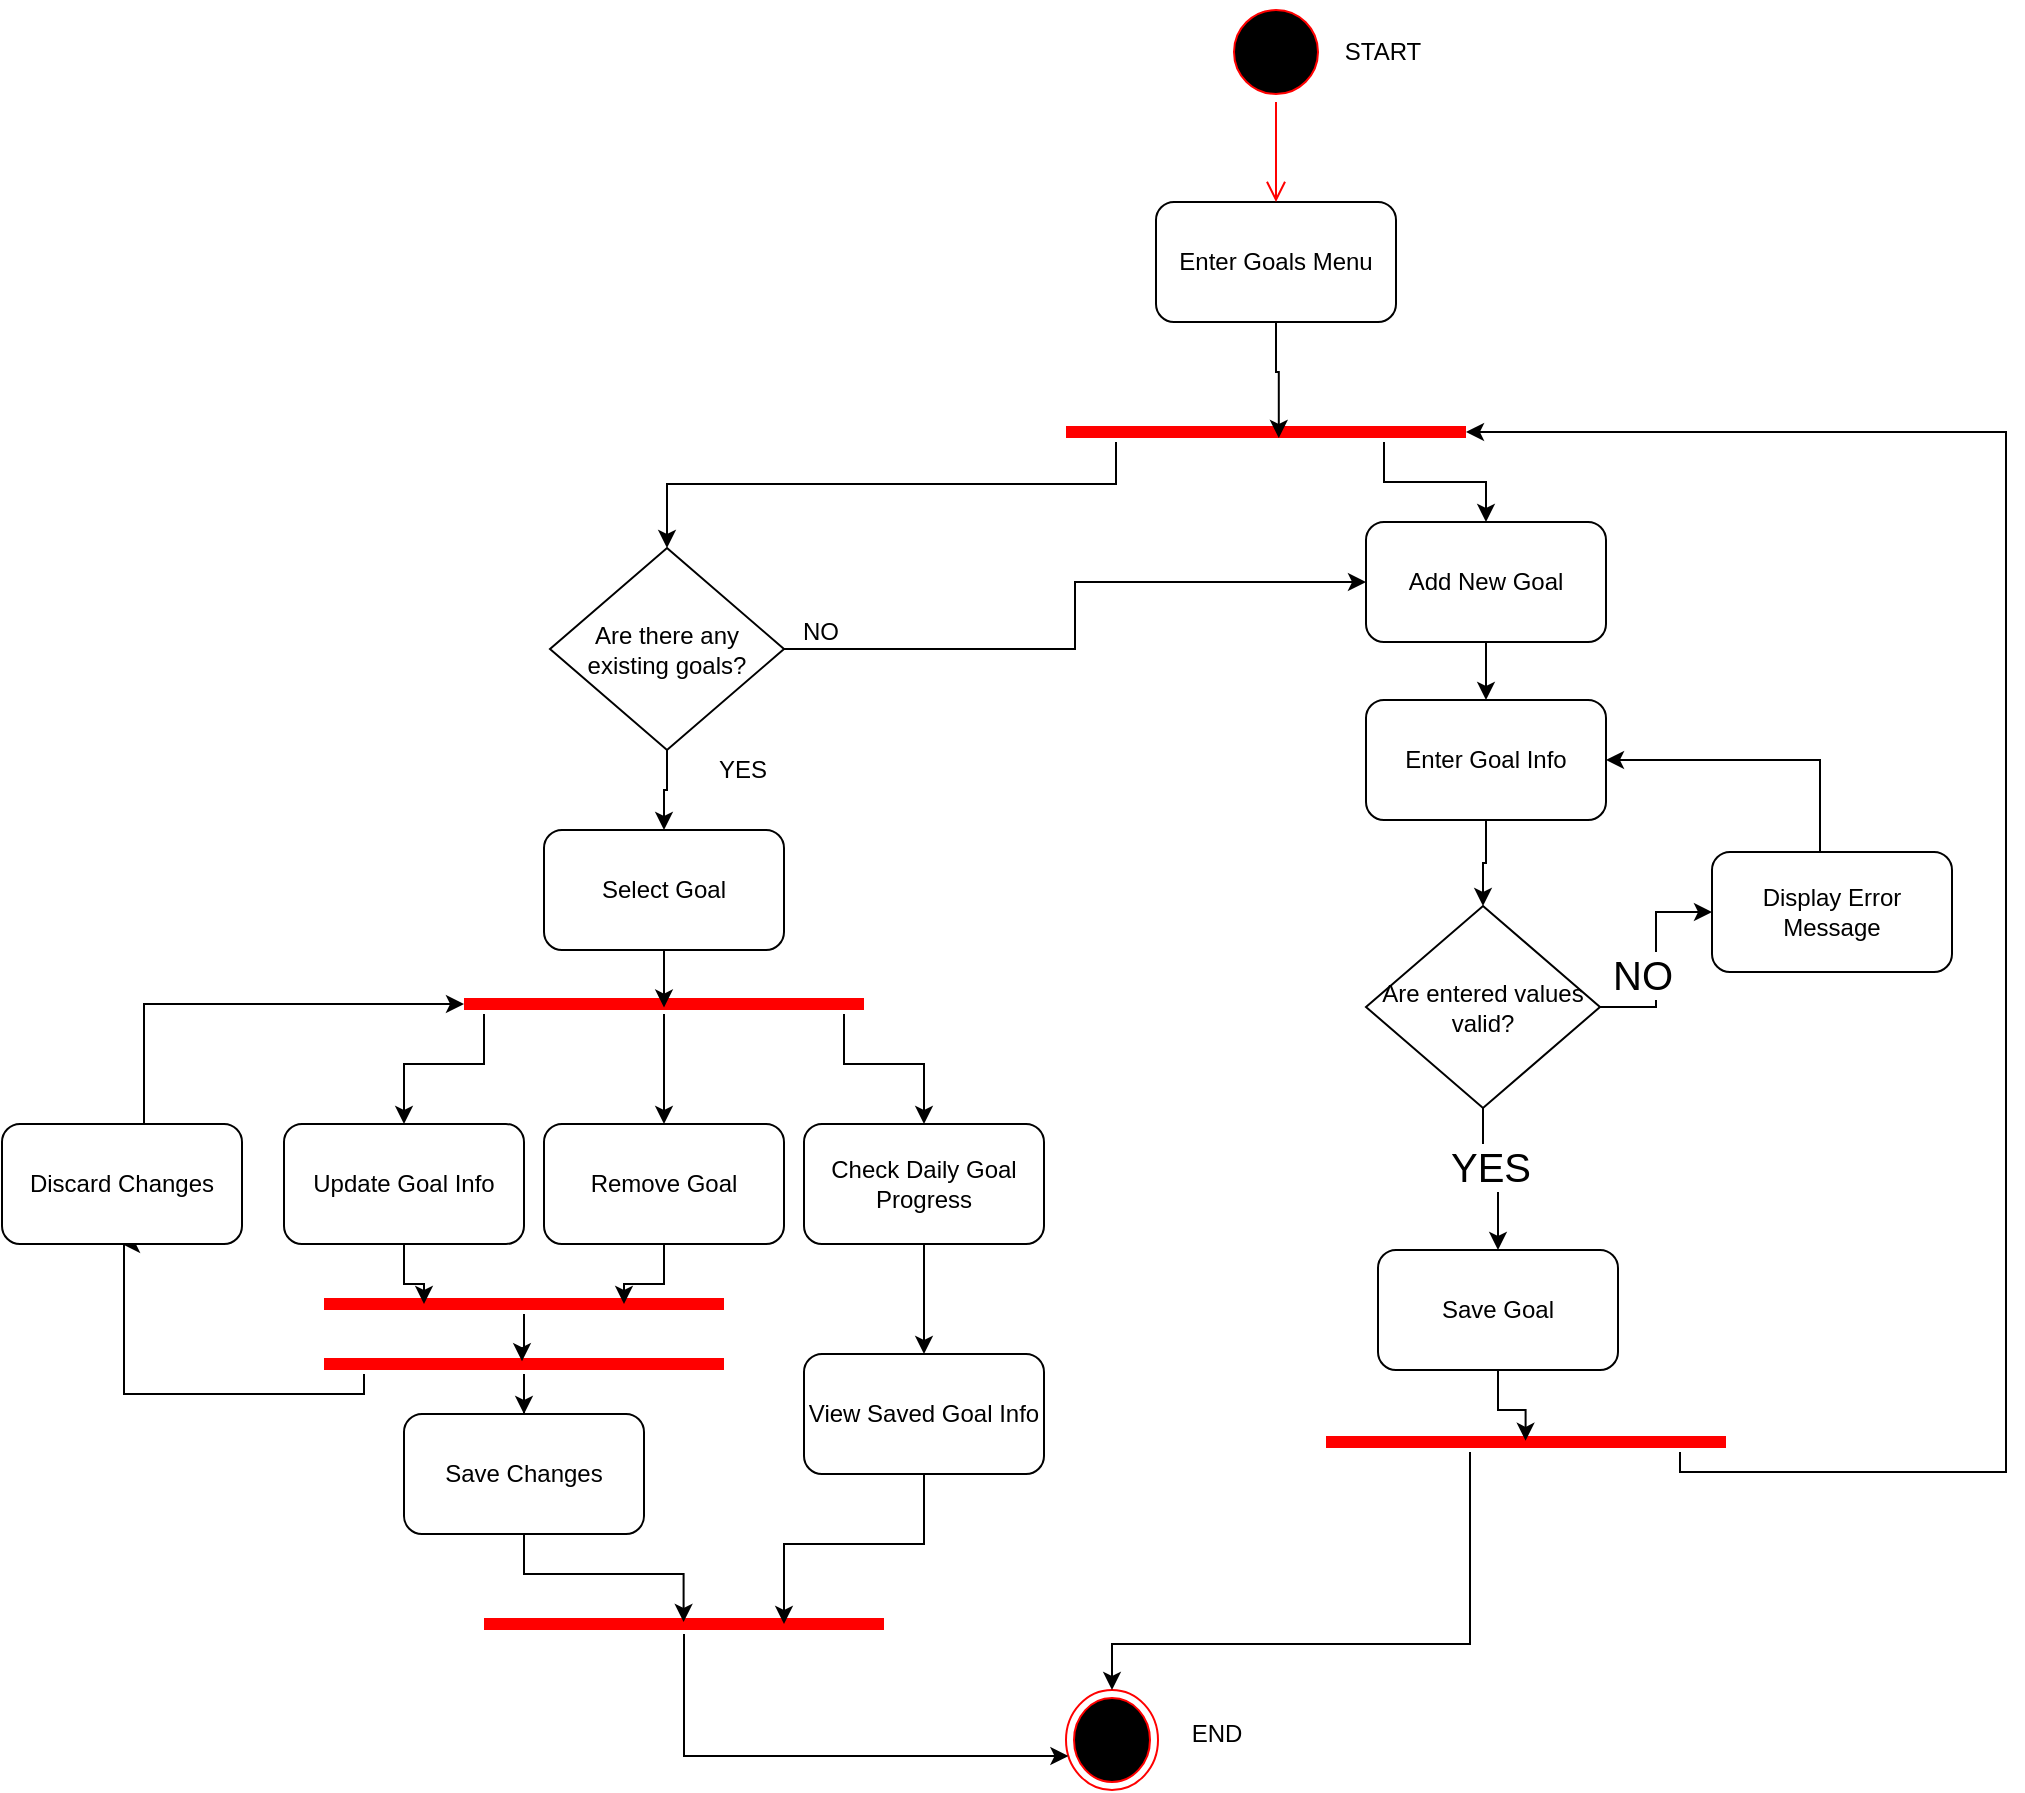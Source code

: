<mxfile version="26.2.13">
  <diagram name="Sayfa -1" id="wUjpfYoonvVazD4d8g3F">
    <mxGraphModel grid="0" page="0" gridSize="10" guides="1" tooltips="1" connect="1" arrows="1" fold="1" pageScale="1" pageWidth="827" pageHeight="1169" math="0" shadow="0">
      <root>
        <mxCell id="0" />
        <mxCell id="1" parent="0" />
        <mxCell id="hWya1y5Bkg-3yctMUgoX-46" value="Enter Goals Menu" style="rounded=1;whiteSpace=wrap;html=1;" vertex="1" parent="1">
          <mxGeometry x="355" y="150" width="120" height="60" as="geometry" />
        </mxCell>
        <mxCell id="hWya1y5Bkg-3yctMUgoX-48" style="edgeStyle=orthogonalEdgeStyle;rounded=0;orthogonalLoop=1;jettySize=auto;html=1;entryX=0.5;entryY=0;entryDx=0;entryDy=0;" edge="1" parent="1" source="hWya1y5Bkg-3yctMUgoX-49" target="hWya1y5Bkg-3yctMUgoX-79">
          <mxGeometry relative="1" as="geometry">
            <Array as="points">
              <mxPoint x="469" y="290" />
              <mxPoint x="520" y="290" />
            </Array>
          </mxGeometry>
        </mxCell>
        <mxCell id="hWya1y5Bkg-3yctMUgoX-121" style="edgeStyle=orthogonalEdgeStyle;rounded=0;orthogonalLoop=1;jettySize=auto;html=1;entryX=0.5;entryY=0;entryDx=0;entryDy=0;" edge="1" parent="1" source="hWya1y5Bkg-3yctMUgoX-49" target="hWya1y5Bkg-3yctMUgoX-120">
          <mxGeometry relative="1" as="geometry">
            <Array as="points">
              <mxPoint x="335" y="291" />
              <mxPoint x="111" y="291" />
            </Array>
          </mxGeometry>
        </mxCell>
        <mxCell id="hWya1y5Bkg-3yctMUgoX-49" value="" style="shape=line;html=1;strokeWidth=6;strokeColor=#ff0000;" vertex="1" parent="1">
          <mxGeometry x="310" y="260" width="200" height="10" as="geometry" />
        </mxCell>
        <mxCell id="hWya1y5Bkg-3yctMUgoX-50" style="edgeStyle=orthogonalEdgeStyle;rounded=0;orthogonalLoop=1;jettySize=auto;html=1;entryX=0.532;entryY=0.8;entryDx=0;entryDy=0;entryPerimeter=0;" edge="1" parent="1" source="hWya1y5Bkg-3yctMUgoX-46" target="hWya1y5Bkg-3yctMUgoX-49">
          <mxGeometry relative="1" as="geometry">
            <Array as="points">
              <mxPoint x="415" y="235" />
              <mxPoint x="416" y="235" />
            </Array>
          </mxGeometry>
        </mxCell>
        <mxCell id="hWya1y5Bkg-3yctMUgoX-51" value="Select Goal" style="rounded=1;whiteSpace=wrap;html=1;" vertex="1" parent="1">
          <mxGeometry x="49" y="464" width="120" height="60" as="geometry" />
        </mxCell>
        <mxCell id="hWya1y5Bkg-3yctMUgoX-52" value="" style="ellipse;html=1;shape=startState;fillColor=#000000;strokeColor=#ff0000;" vertex="1" parent="1">
          <mxGeometry x="390" y="50" width="50" height="50" as="geometry" />
        </mxCell>
        <mxCell id="hWya1y5Bkg-3yctMUgoX-53" value="" style="edgeStyle=orthogonalEdgeStyle;html=1;verticalAlign=bottom;endArrow=open;endSize=8;strokeColor=#ff0000;rounded=0;entryX=0.5;entryY=0;entryDx=0;entryDy=0;" edge="1" parent="1" source="hWya1y5Bkg-3yctMUgoX-52" target="hWya1y5Bkg-3yctMUgoX-46">
          <mxGeometry relative="1" as="geometry">
            <mxPoint x="414" y="90" as="targetPoint" />
          </mxGeometry>
        </mxCell>
        <mxCell id="hWya1y5Bkg-3yctMUgoX-54" value="" style="ellipse;html=1;shape=endState;fillColor=#000000;strokeColor=#ff0000;" vertex="1" parent="1">
          <mxGeometry x="310" y="894" width="46" height="50" as="geometry" />
        </mxCell>
        <mxCell id="hWya1y5Bkg-3yctMUgoX-55" value="Update Goal Info" style="rounded=1;whiteSpace=wrap;html=1;" vertex="1" parent="1">
          <mxGeometry x="-81" y="611" width="120" height="60" as="geometry" />
        </mxCell>
        <mxCell id="hWya1y5Bkg-3yctMUgoX-56" style="edgeStyle=orthogonalEdgeStyle;rounded=0;orthogonalLoop=1;jettySize=auto;html=1;entryX=0.5;entryY=0;entryDx=0;entryDy=0;" edge="1" parent="1" source="hWya1y5Bkg-3yctMUgoX-57" target="hWya1y5Bkg-3yctMUgoX-80">
          <mxGeometry relative="1" as="geometry">
            <mxPoint x="239" y="716" as="targetPoint" />
            <Array as="points" />
          </mxGeometry>
        </mxCell>
        <mxCell id="hWya1y5Bkg-3yctMUgoX-57" value="Check Daily Goal Progress" style="rounded=1;whiteSpace=wrap;html=1;" vertex="1" parent="1">
          <mxGeometry x="179" y="611" width="120" height="60" as="geometry" />
        </mxCell>
        <mxCell id="hWya1y5Bkg-3yctMUgoX-58" style="edgeStyle=orthogonalEdgeStyle;rounded=0;orthogonalLoop=1;jettySize=auto;html=1;entryX=0.5;entryY=0;entryDx=0;entryDy=0;" edge="1" parent="1" source="hWya1y5Bkg-3yctMUgoX-61" target="hWya1y5Bkg-3yctMUgoX-55">
          <mxGeometry relative="1" as="geometry">
            <Array as="points">
              <mxPoint x="19" y="581" />
              <mxPoint x="-21" y="581" />
            </Array>
          </mxGeometry>
        </mxCell>
        <mxCell id="hWya1y5Bkg-3yctMUgoX-59" style="edgeStyle=orthogonalEdgeStyle;rounded=0;orthogonalLoop=1;jettySize=auto;html=1;entryX=0.5;entryY=0;entryDx=0;entryDy=0;" edge="1" parent="1" source="hWya1y5Bkg-3yctMUgoX-61" target="hWya1y5Bkg-3yctMUgoX-57">
          <mxGeometry relative="1" as="geometry">
            <Array as="points">
              <mxPoint x="199" y="581" />
              <mxPoint x="239" y="581" />
            </Array>
          </mxGeometry>
        </mxCell>
        <mxCell id="hWya1y5Bkg-3yctMUgoX-60" style="edgeStyle=orthogonalEdgeStyle;rounded=0;orthogonalLoop=1;jettySize=auto;html=1;entryX=0.5;entryY=0;entryDx=0;entryDy=0;" edge="1" parent="1" source="hWya1y5Bkg-3yctMUgoX-61" target="hWya1y5Bkg-3yctMUgoX-63">
          <mxGeometry relative="1" as="geometry" />
        </mxCell>
        <mxCell id="hWya1y5Bkg-3yctMUgoX-61" value="" style="shape=line;html=1;strokeWidth=6;strokeColor=#ff0000;" vertex="1" parent="1">
          <mxGeometry x="9" y="546" width="200" height="10" as="geometry" />
        </mxCell>
        <mxCell id="hWya1y5Bkg-3yctMUgoX-62" style="edgeStyle=orthogonalEdgeStyle;rounded=0;orthogonalLoop=1;jettySize=auto;html=1;entryX=0.5;entryY=0.68;entryDx=0;entryDy=0;entryPerimeter=0;" edge="1" parent="1" source="hWya1y5Bkg-3yctMUgoX-51" target="hWya1y5Bkg-3yctMUgoX-61">
          <mxGeometry relative="1" as="geometry" />
        </mxCell>
        <mxCell id="hWya1y5Bkg-3yctMUgoX-63" value="Remove Goal" style="rounded=1;whiteSpace=wrap;html=1;" vertex="1" parent="1">
          <mxGeometry x="49" y="611" width="120" height="60" as="geometry" />
        </mxCell>
        <mxCell id="hWya1y5Bkg-3yctMUgoX-64" value="" style="shape=line;html=1;strokeWidth=6;strokeColor=#ff0000;" vertex="1" parent="1">
          <mxGeometry x="-61" y="696" width="200" height="10" as="geometry" />
        </mxCell>
        <mxCell id="hWya1y5Bkg-3yctMUgoX-65" value="Save Changes" style="rounded=1;whiteSpace=wrap;html=1;" vertex="1" parent="1">
          <mxGeometry x="-21" y="756" width="120" height="60" as="geometry" />
        </mxCell>
        <mxCell id="hWya1y5Bkg-3yctMUgoX-66" style="edgeStyle=orthogonalEdgeStyle;rounded=0;orthogonalLoop=1;jettySize=auto;html=1;entryX=0.25;entryY=0.5;entryDx=0;entryDy=0;entryPerimeter=0;" edge="1" parent="1" source="hWya1y5Bkg-3yctMUgoX-55" target="hWya1y5Bkg-3yctMUgoX-64">
          <mxGeometry relative="1" as="geometry" />
        </mxCell>
        <mxCell id="hWya1y5Bkg-3yctMUgoX-67" style="edgeStyle=orthogonalEdgeStyle;rounded=0;orthogonalLoop=1;jettySize=auto;html=1;entryX=0.75;entryY=0.5;entryDx=0;entryDy=0;entryPerimeter=0;" edge="1" parent="1" source="hWya1y5Bkg-3yctMUgoX-63" target="hWya1y5Bkg-3yctMUgoX-64">
          <mxGeometry relative="1" as="geometry" />
        </mxCell>
        <mxCell id="hWya1y5Bkg-3yctMUgoX-68" style="edgeStyle=orthogonalEdgeStyle;rounded=0;orthogonalLoop=1;jettySize=auto;html=1;" edge="1" parent="1" source="hWya1y5Bkg-3yctMUgoX-70" target="hWya1y5Bkg-3yctMUgoX-65">
          <mxGeometry relative="1" as="geometry" />
        </mxCell>
        <mxCell id="hWya1y5Bkg-3yctMUgoX-69" style="edgeStyle=orthogonalEdgeStyle;rounded=0;orthogonalLoop=1;jettySize=auto;html=1;entryX=0.5;entryY=1;entryDx=0;entryDy=0;" edge="1" parent="1" source="hWya1y5Bkg-3yctMUgoX-70" target="hWya1y5Bkg-3yctMUgoX-72">
          <mxGeometry relative="1" as="geometry">
            <mxPoint x="-141" y="656" as="targetPoint" />
            <Array as="points">
              <mxPoint x="-41" y="746" />
              <mxPoint x="-161" y="746" />
            </Array>
          </mxGeometry>
        </mxCell>
        <mxCell id="hWya1y5Bkg-3yctMUgoX-70" value="" style="shape=line;html=1;strokeWidth=6;strokeColor=#ff0000;" vertex="1" parent="1">
          <mxGeometry x="-61" y="726" width="200" height="10" as="geometry" />
        </mxCell>
        <mxCell id="hWya1y5Bkg-3yctMUgoX-71" style="edgeStyle=orthogonalEdgeStyle;rounded=0;orthogonalLoop=1;jettySize=auto;html=1;entryX=0.495;entryY=0.36;entryDx=0;entryDy=0;entryPerimeter=0;" edge="1" parent="1" source="hWya1y5Bkg-3yctMUgoX-64" target="hWya1y5Bkg-3yctMUgoX-70">
          <mxGeometry relative="1" as="geometry" />
        </mxCell>
        <mxCell id="hWya1y5Bkg-3yctMUgoX-72" value="Discard Changes" style="rounded=1;whiteSpace=wrap;html=1;" vertex="1" parent="1">
          <mxGeometry x="-222" y="611" width="120" height="60" as="geometry" />
        </mxCell>
        <mxCell id="hWya1y5Bkg-3yctMUgoX-73" style="edgeStyle=orthogonalEdgeStyle;rounded=0;orthogonalLoop=1;jettySize=auto;html=1;entryX=0;entryY=0.5;entryDx=0;entryDy=0;entryPerimeter=0;" edge="1" parent="1" source="hWya1y5Bkg-3yctMUgoX-72" target="hWya1y5Bkg-3yctMUgoX-61">
          <mxGeometry relative="1" as="geometry">
            <Array as="points">
              <mxPoint x="-151" y="551" />
            </Array>
          </mxGeometry>
        </mxCell>
        <mxCell id="hWya1y5Bkg-3yctMUgoX-74" style="edgeStyle=orthogonalEdgeStyle;rounded=0;orthogonalLoop=1;jettySize=auto;html=1;" edge="1" parent="1" source="hWya1y5Bkg-3yctMUgoX-75" target="hWya1y5Bkg-3yctMUgoX-54">
          <mxGeometry relative="1" as="geometry">
            <Array as="points">
              <mxPoint x="119" y="927" />
            </Array>
          </mxGeometry>
        </mxCell>
        <mxCell id="hWya1y5Bkg-3yctMUgoX-75" value="" style="shape=line;html=1;strokeWidth=6;strokeColor=#ff0000;" vertex="1" parent="1">
          <mxGeometry x="19" y="856" width="200" height="10" as="geometry" />
        </mxCell>
        <mxCell id="hWya1y5Bkg-3yctMUgoX-76" style="edgeStyle=orthogonalEdgeStyle;rounded=0;orthogonalLoop=1;jettySize=auto;html=1;entryX=0.499;entryY=0.4;entryDx=0;entryDy=0;entryPerimeter=0;" edge="1" parent="1" source="hWya1y5Bkg-3yctMUgoX-65" target="hWya1y5Bkg-3yctMUgoX-75">
          <mxGeometry relative="1" as="geometry" />
        </mxCell>
        <mxCell id="hWya1y5Bkg-3yctMUgoX-78" value="" style="edgeStyle=orthogonalEdgeStyle;rounded=0;orthogonalLoop=1;jettySize=auto;html=1;entryX=0.5;entryY=0;entryDx=0;entryDy=0;" edge="1" parent="1" source="hWya1y5Bkg-3yctMUgoX-79" target="hWya1y5Bkg-3yctMUgoX-115">
          <mxGeometry relative="1" as="geometry">
            <mxPoint x="512" y="408" as="targetPoint" />
          </mxGeometry>
        </mxCell>
        <mxCell id="hWya1y5Bkg-3yctMUgoX-79" value="Add New Goal" style="rounded=1;whiteSpace=wrap;html=1;" vertex="1" parent="1">
          <mxGeometry x="460" y="310" width="120" height="60" as="geometry" />
        </mxCell>
        <mxCell id="hWya1y5Bkg-3yctMUgoX-80" value="View Saved Goal Info" style="rounded=1;whiteSpace=wrap;html=1;" vertex="1" parent="1">
          <mxGeometry x="179" y="726" width="120" height="60" as="geometry" />
        </mxCell>
        <mxCell id="hWya1y5Bkg-3yctMUgoX-81" style="edgeStyle=orthogonalEdgeStyle;rounded=0;orthogonalLoop=1;jettySize=auto;html=1;entryX=0.75;entryY=0.5;entryDx=0;entryDy=0;entryPerimeter=0;" edge="1" parent="1" source="hWya1y5Bkg-3yctMUgoX-80" target="hWya1y5Bkg-3yctMUgoX-75">
          <mxGeometry relative="1" as="geometry" />
        </mxCell>
        <mxCell id="hWya1y5Bkg-3yctMUgoX-92" style="edgeStyle=orthogonalEdgeStyle;rounded=0;orthogonalLoop=1;jettySize=auto;html=1;entryX=0.5;entryY=0;entryDx=0;entryDy=0;" edge="1" parent="1" source="hWya1y5Bkg-3yctMUgoX-94" target="hWya1y5Bkg-3yctMUgoX-54">
          <mxGeometry relative="1" as="geometry">
            <Array as="points">
              <mxPoint x="512" y="871" />
              <mxPoint x="333" y="871" />
            </Array>
          </mxGeometry>
        </mxCell>
        <mxCell id="hWya1y5Bkg-3yctMUgoX-93" style="edgeStyle=orthogonalEdgeStyle;rounded=0;orthogonalLoop=1;jettySize=auto;html=1;entryX=1;entryY=0.5;entryDx=0;entryDy=0;entryPerimeter=0;" edge="1" parent="1" source="hWya1y5Bkg-3yctMUgoX-94" target="hWya1y5Bkg-3yctMUgoX-49">
          <mxGeometry relative="1" as="geometry">
            <mxPoint x="600" y="780" as="targetPoint" />
            <Array as="points">
              <mxPoint x="617" y="785" />
              <mxPoint x="780" y="785" />
              <mxPoint x="780" y="265" />
            </Array>
          </mxGeometry>
        </mxCell>
        <mxCell id="hWya1y5Bkg-3yctMUgoX-94" value="" style="shape=line;html=1;strokeWidth=6;strokeColor=#ff0000;" vertex="1" parent="1">
          <mxGeometry x="440" y="765" width="200" height="10" as="geometry" />
        </mxCell>
        <mxCell id="hWya1y5Bkg-3yctMUgoX-95" style="edgeStyle=orthogonalEdgeStyle;rounded=0;orthogonalLoop=1;jettySize=auto;html=1;entryX=0.5;entryY=0;entryDx=0;entryDy=0;" edge="1" parent="1" source="hWya1y5Bkg-3yctMUgoX-99" target="hWya1y5Bkg-3yctMUgoX-100">
          <mxGeometry relative="1" as="geometry" />
        </mxCell>
        <mxCell id="hWya1y5Bkg-3yctMUgoX-96" value="&lt;font style=&quot;font-size: 20px;&quot;&gt;YES&lt;/font&gt;" style="edgeLabel;html=1;align=center;verticalAlign=middle;resizable=0;points=[];" connectable="0" vertex="1" parent="hWya1y5Bkg-3yctMUgoX-95">
          <mxGeometry x="-0.255" y="3" relative="1" as="geometry">
            <mxPoint as="offset" />
          </mxGeometry>
        </mxCell>
        <mxCell id="hWya1y5Bkg-3yctMUgoX-97" style="edgeStyle=orthogonalEdgeStyle;rounded=0;orthogonalLoop=1;jettySize=auto;html=1;entryX=0;entryY=0.5;entryDx=0;entryDy=0;" edge="1" parent="1" source="hWya1y5Bkg-3yctMUgoX-99" target="hWya1y5Bkg-3yctMUgoX-101">
          <mxGeometry relative="1" as="geometry" />
        </mxCell>
        <mxCell id="hWya1y5Bkg-3yctMUgoX-98" value="&lt;font style=&quot;font-size: 20px;&quot;&gt;NO&lt;/font&gt;" style="edgeLabel;html=1;align=center;verticalAlign=middle;resizable=0;points=[];" connectable="0" vertex="1" parent="hWya1y5Bkg-3yctMUgoX-97">
          <mxGeometry x="-0.101" y="2" relative="1" as="geometry">
            <mxPoint x="-5" y="2" as="offset" />
          </mxGeometry>
        </mxCell>
        <mxCell id="hWya1y5Bkg-3yctMUgoX-99" value="Are entered values valid?" style="rhombus;whiteSpace=wrap;html=1;" vertex="1" parent="1">
          <mxGeometry x="460" y="502" width="117" height="101" as="geometry" />
        </mxCell>
        <mxCell id="hWya1y5Bkg-3yctMUgoX-100" value="Save Goal" style="rounded=1;whiteSpace=wrap;html=1;" vertex="1" parent="1">
          <mxGeometry x="466" y="674" width="120" height="60" as="geometry" />
        </mxCell>
        <mxCell id="hWya1y5Bkg-3yctMUgoX-117" style="edgeStyle=orthogonalEdgeStyle;rounded=0;orthogonalLoop=1;jettySize=auto;html=1;entryX=1;entryY=0.5;entryDx=0;entryDy=0;" edge="1" parent="1" source="hWya1y5Bkg-3yctMUgoX-101" target="hWya1y5Bkg-3yctMUgoX-115">
          <mxGeometry relative="1" as="geometry">
            <Array as="points">
              <mxPoint x="687" y="429" />
            </Array>
          </mxGeometry>
        </mxCell>
        <mxCell id="hWya1y5Bkg-3yctMUgoX-101" value="Display Error Message" style="rounded=1;whiteSpace=wrap;html=1;" vertex="1" parent="1">
          <mxGeometry x="633" y="475" width="120" height="60" as="geometry" />
        </mxCell>
        <mxCell id="hWya1y5Bkg-3yctMUgoX-103" style="edgeStyle=orthogonalEdgeStyle;rounded=0;orthogonalLoop=1;jettySize=auto;html=1;entryX=0.499;entryY=0.44;entryDx=0;entryDy=0;entryPerimeter=0;" edge="1" parent="1" source="hWya1y5Bkg-3yctMUgoX-100" target="hWya1y5Bkg-3yctMUgoX-94">
          <mxGeometry relative="1" as="geometry" />
        </mxCell>
        <mxCell id="hWya1y5Bkg-3yctMUgoX-104" value="START" style="text;html=1;align=center;verticalAlign=middle;resizable=0;points=[];autosize=1;strokeColor=none;fillColor=none;" vertex="1" parent="1">
          <mxGeometry x="440" y="62" width="56" height="26" as="geometry" />
        </mxCell>
        <mxCell id="hWya1y5Bkg-3yctMUgoX-105" value="END" style="text;html=1;align=center;verticalAlign=middle;resizable=0;points=[];autosize=1;strokeColor=none;fillColor=none;" vertex="1" parent="1">
          <mxGeometry x="363" y="903" width="43" height="26" as="geometry" />
        </mxCell>
        <mxCell id="hWya1y5Bkg-3yctMUgoX-116" style="edgeStyle=orthogonalEdgeStyle;rounded=0;orthogonalLoop=1;jettySize=auto;html=1;entryX=0.5;entryY=0;entryDx=0;entryDy=0;" edge="1" parent="1" source="hWya1y5Bkg-3yctMUgoX-115" target="hWya1y5Bkg-3yctMUgoX-99">
          <mxGeometry relative="1" as="geometry" />
        </mxCell>
        <mxCell id="hWya1y5Bkg-3yctMUgoX-115" value="Enter Goal Info" style="rounded=1;whiteSpace=wrap;html=1;" vertex="1" parent="1">
          <mxGeometry x="460" y="399" width="120" height="60" as="geometry" />
        </mxCell>
        <mxCell id="hWya1y5Bkg-3yctMUgoX-122" style="edgeStyle=orthogonalEdgeStyle;rounded=0;orthogonalLoop=1;jettySize=auto;html=1;entryX=0;entryY=0.5;entryDx=0;entryDy=0;" edge="1" parent="1" source="hWya1y5Bkg-3yctMUgoX-120" target="hWya1y5Bkg-3yctMUgoX-79">
          <mxGeometry relative="1" as="geometry" />
        </mxCell>
        <mxCell id="hWya1y5Bkg-3yctMUgoX-124" style="edgeStyle=orthogonalEdgeStyle;rounded=0;orthogonalLoop=1;jettySize=auto;html=1;entryX=0.5;entryY=0;entryDx=0;entryDy=0;" edge="1" parent="1" source="hWya1y5Bkg-3yctMUgoX-120" target="hWya1y5Bkg-3yctMUgoX-51">
          <mxGeometry relative="1" as="geometry" />
        </mxCell>
        <mxCell id="hWya1y5Bkg-3yctMUgoX-120" value="Are there any existing goals?" style="rhombus;whiteSpace=wrap;html=1;" vertex="1" parent="1">
          <mxGeometry x="52" y="323" width="117" height="101" as="geometry" />
        </mxCell>
        <mxCell id="hWya1y5Bkg-3yctMUgoX-123" value="NO" style="text;html=1;align=center;verticalAlign=middle;resizable=0;points=[];autosize=1;strokeColor=none;fillColor=none;" vertex="1" parent="1">
          <mxGeometry x="169" y="352" width="36" height="26" as="geometry" />
        </mxCell>
        <mxCell id="hWya1y5Bkg-3yctMUgoX-125" value="YES" style="text;html=1;align=center;verticalAlign=middle;resizable=0;points=[];autosize=1;strokeColor=none;fillColor=none;" vertex="1" parent="1">
          <mxGeometry x="127" y="421" width="42" height="26" as="geometry" />
        </mxCell>
      </root>
    </mxGraphModel>
  </diagram>
</mxfile>
